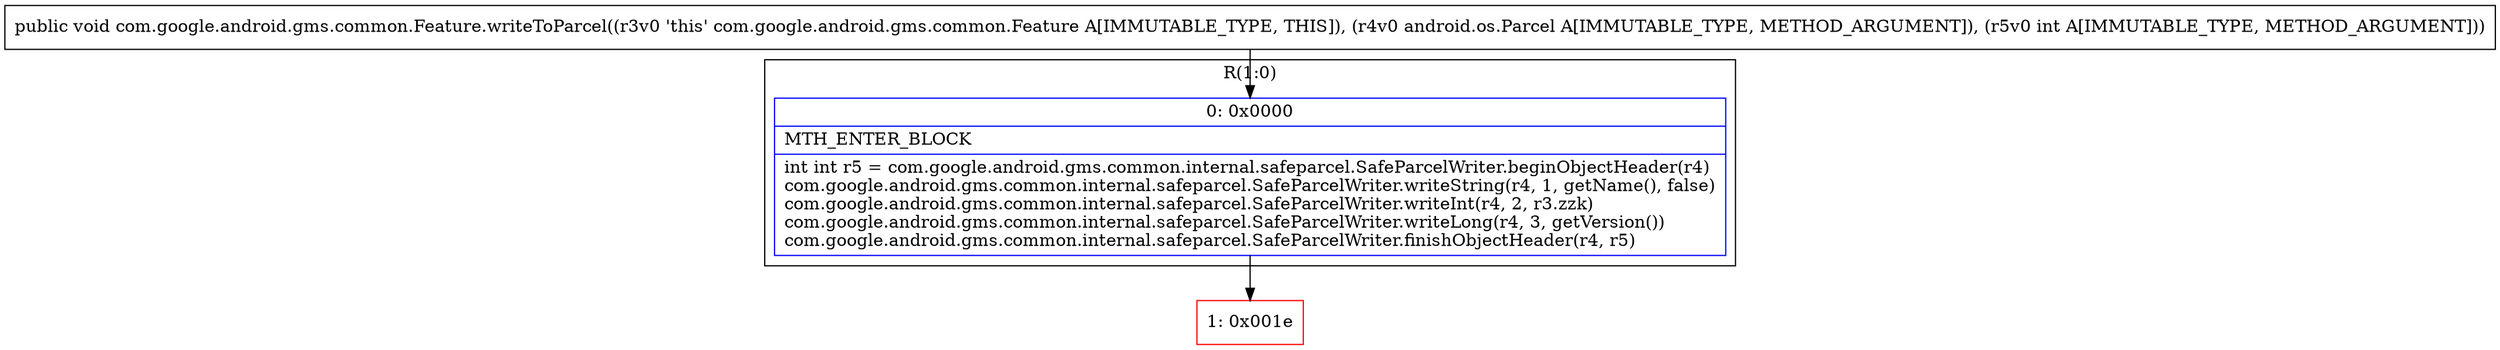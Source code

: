 digraph "CFG forcom.google.android.gms.common.Feature.writeToParcel(Landroid\/os\/Parcel;I)V" {
subgraph cluster_Region_1827262985 {
label = "R(1:0)";
node [shape=record,color=blue];
Node_0 [shape=record,label="{0\:\ 0x0000|MTH_ENTER_BLOCK\l|int int r5 = com.google.android.gms.common.internal.safeparcel.SafeParcelWriter.beginObjectHeader(r4)\lcom.google.android.gms.common.internal.safeparcel.SafeParcelWriter.writeString(r4, 1, getName(), false)\lcom.google.android.gms.common.internal.safeparcel.SafeParcelWriter.writeInt(r4, 2, r3.zzk)\lcom.google.android.gms.common.internal.safeparcel.SafeParcelWriter.writeLong(r4, 3, getVersion())\lcom.google.android.gms.common.internal.safeparcel.SafeParcelWriter.finishObjectHeader(r4, r5)\l}"];
}
Node_1 [shape=record,color=red,label="{1\:\ 0x001e}"];
MethodNode[shape=record,label="{public void com.google.android.gms.common.Feature.writeToParcel((r3v0 'this' com.google.android.gms.common.Feature A[IMMUTABLE_TYPE, THIS]), (r4v0 android.os.Parcel A[IMMUTABLE_TYPE, METHOD_ARGUMENT]), (r5v0 int A[IMMUTABLE_TYPE, METHOD_ARGUMENT])) }"];
MethodNode -> Node_0;
Node_0 -> Node_1;
}

